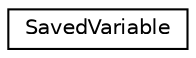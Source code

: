 digraph "Graphical Class Hierarchy"
{
 // LATEX_PDF_SIZE
  edge [fontname="Helvetica",fontsize="10",labelfontname="Helvetica",labelfontsize="10"];
  node [fontname="Helvetica",fontsize="10",shape=record];
  rankdir="LR";
  Node0 [label="SavedVariable",height=0.2,width=0.4,color="black", fillcolor="white", style="filled",URL="$classoperations__research_1_1sat_1_1_saved_variable.html",tooltip=" "];
}
